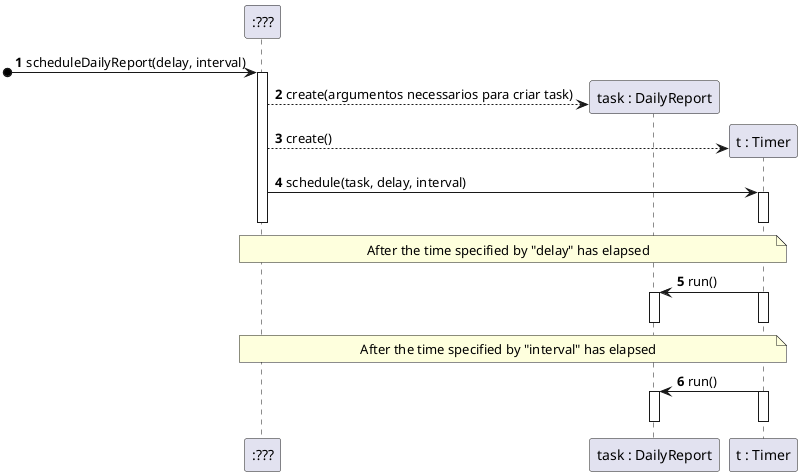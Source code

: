 @startuml

autonumber

participant ":???" as a
participant "task : DailyReport" as task
participant "t : Timer" as timer

[o-> a : scheduleDailyReport(delay, interval)

activate a
create task
a --> task : create(argumentos necessarios para criar task)
create timer
a --> timer : create()
a -> timer : schedule(task, delay, interval)
activate timer
deactivate timer
deactivate a

note over a, timer : After the time specified by "delay" has elapsed

timer -> task : run()
activate timer
activate task
deactivate timer
deactivate task

note over a, timer : After the time specified by "interval" has elapsed

timer -> task : run()
activate timer
activate task
deactivate timer
deactivate task

@enduml

"task : OperationXTask" might be replaced by an instance of any subclass of TimerTask.
It receives the data/objects required for its correct operation through
its constructor or any other method this class has.